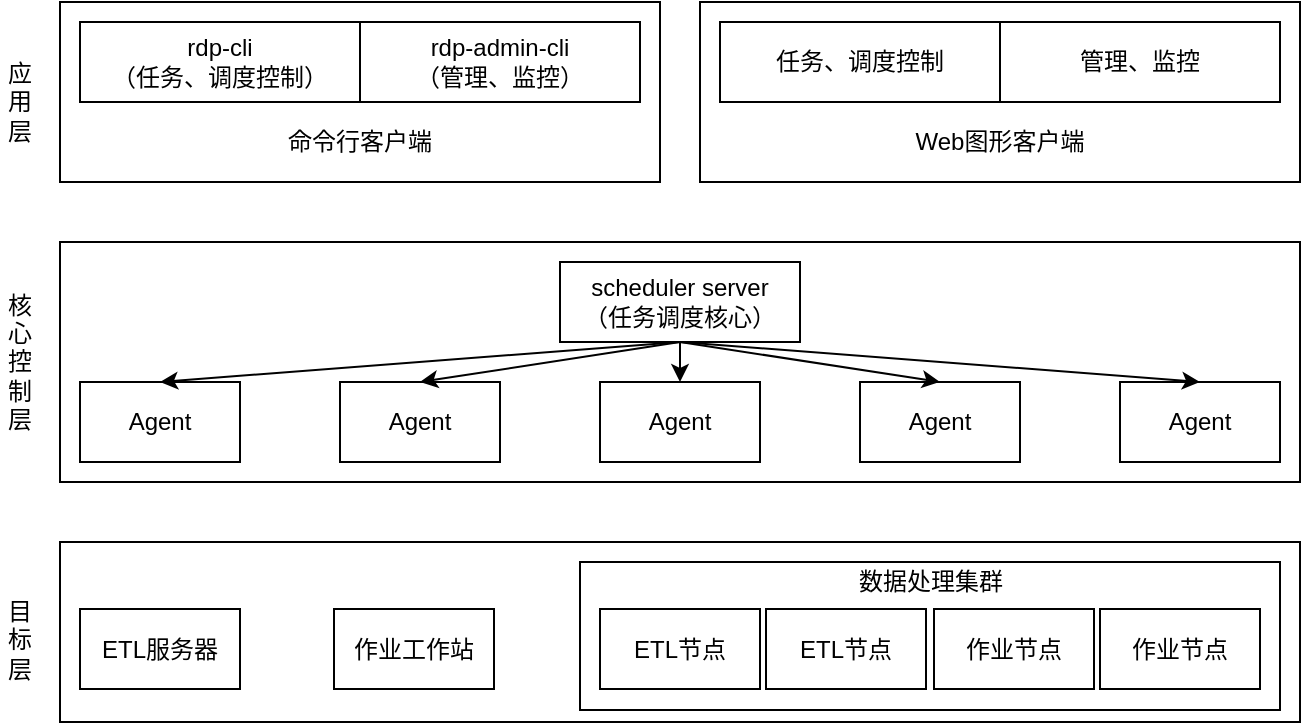 <mxfile userAgent="Mozilla/5.0 (X11; Linux x86_64) AppleWebKit/537.36 (KHTML, like Gecko) draw.io/8.8.0 Chrome/61.0.316.100 Electron/2.0.2 Safari/537.36" version="8.9.7" editor="www.draw.io" type="device"><diagram id="e58dbac2-e212-90fb-4791-46ccacffe640" name="任务高度架构"><mxGraphModel dx="1375" dy="837" grid="1" gridSize="10" guides="1" tooltips="1" connect="1" arrows="1" fold="1" page="1" pageScale="1" pageWidth="1169" pageHeight="827" background="#ffffff" math="0" shadow="0"><root><mxCell id="0"/><mxCell id="1" parent="0"/><mxCell id="41" value="" style="rounded=0;whiteSpace=wrap;html=1;shadow=0;fillColor=none;gradientColor=none;" vertex="1" parent="1"><mxGeometry x="370" y="350" width="350" height="74" as="geometry"/></mxCell><mxCell id="29" value="" style="rounded=0;whiteSpace=wrap;html=1;shadow=0;fillColor=none;gradientColor=none;" vertex="1" parent="1"><mxGeometry x="110" y="190" width="620" height="120" as="geometry"/></mxCell><mxCell id="20" value="" style="rounded=0;whiteSpace=wrap;html=1;shadow=0;fillColor=none;gradientColor=none;" vertex="1" parent="1"><mxGeometry x="430" y="70" width="300" height="90" as="geometry"/></mxCell><mxCell id="19" value="" style="rounded=0;whiteSpace=wrap;html=1;shadow=0;fillColor=none;gradientColor=none;" vertex="1" parent="1"><mxGeometry x="110" y="70" width="300" height="90" as="geometry"/></mxCell><mxCell id="11" value="应&lt;br&gt;用&lt;br&gt;层" style="text;html=1;strokeColor=none;fillColor=none;align=center;verticalAlign=middle;whiteSpace=wrap;rounded=0;shadow=0;" vertex="1" parent="1"><mxGeometry x="80" y="95" width="20" height="50" as="geometry"/></mxCell><mxCell id="12" value="核心&lt;br&gt;控制层&lt;br&gt;" style="text;html=1;strokeColor=none;fillColor=none;align=center;verticalAlign=middle;whiteSpace=wrap;rounded=0;shadow=0;" vertex="1" parent="1"><mxGeometry x="80" y="225" width="20" height="50" as="geometry"/></mxCell><mxCell id="13" value="目标层" style="text;html=1;strokeColor=none;fillColor=none;align=center;verticalAlign=middle;whiteSpace=wrap;rounded=0;shadow=0;" vertex="1" parent="1"><mxGeometry x="80" y="363.5" width="20" height="50" as="geometry"/></mxCell><mxCell id="14" value="rdp-cli&lt;br&gt;（任务、调度控制）&lt;br&gt;" style="rounded=0;whiteSpace=wrap;html=1;shadow=0;fillColor=none;gradientColor=none;" vertex="1" parent="1"><mxGeometry x="120" y="80" width="140" height="40" as="geometry"/></mxCell><mxCell id="15" value="rdp-admin-cli&lt;br&gt;（管理、监控）&lt;br&gt;" style="rounded=0;whiteSpace=wrap;html=1;shadow=0;fillColor=none;gradientColor=none;" vertex="1" parent="1"><mxGeometry x="260" y="80" width="140" height="40" as="geometry"/></mxCell><mxCell id="17" value="任务、调度控制" style="rounded=0;whiteSpace=wrap;html=1;shadow=0;fillColor=none;gradientColor=none;" vertex="1" parent="1"><mxGeometry x="440" y="80" width="140" height="40" as="geometry"/></mxCell><mxCell id="18" value="管理、监控" style="rounded=0;whiteSpace=wrap;html=1;shadow=0;fillColor=none;gradientColor=none;" vertex="1" parent="1"><mxGeometry x="580" y="80" width="140" height="40" as="geometry"/></mxCell><mxCell id="21" value="命令行客户端" style="text;html=1;strokeColor=none;fillColor=none;align=center;verticalAlign=middle;whiteSpace=wrap;rounded=0;shadow=0;" vertex="1" parent="1"><mxGeometry x="220" y="130" width="80" height="20" as="geometry"/></mxCell><mxCell id="22" value="Web图形客户端" style="text;html=1;strokeColor=none;fillColor=none;align=center;verticalAlign=middle;whiteSpace=wrap;rounded=0;shadow=0;" vertex="1" parent="1"><mxGeometry x="535" y="130" width="90" height="20" as="geometry"/></mxCell><mxCell id="30" style="rounded=0;html=1;exitX=0.5;exitY=1;jettySize=auto;orthogonalLoop=1;entryX=0.5;entryY=0;" edge="1" parent="1" source="23" target="24"><mxGeometry relative="1" as="geometry"/></mxCell><mxCell id="31" style="edgeStyle=none;rounded=0;html=1;exitX=0.5;exitY=1;entryX=0.5;entryY=0;jettySize=auto;orthogonalLoop=1;" edge="1" parent="1" source="23" target="27"><mxGeometry relative="1" as="geometry"/></mxCell><mxCell id="32" style="edgeStyle=none;rounded=0;html=1;exitX=0.5;exitY=1;entryX=0.5;entryY=0;jettySize=auto;orthogonalLoop=1;" edge="1" parent="1" source="23" target="28"><mxGeometry relative="1" as="geometry"/></mxCell><mxCell id="33" style="edgeStyle=none;rounded=0;html=1;exitX=0.5;exitY=1;entryX=0.5;entryY=0;jettySize=auto;orthogonalLoop=1;" edge="1" parent="1" source="23" target="26"><mxGeometry relative="1" as="geometry"/></mxCell><mxCell id="34" style="edgeStyle=none;rounded=0;html=1;exitX=0.5;exitY=1;entryX=0.5;entryY=0;jettySize=auto;orthogonalLoop=1;" edge="1" parent="1" source="23" target="25"><mxGeometry relative="1" as="geometry"/></mxCell><mxCell id="23" value="scheduler server&lt;br&gt;（任务调度核心）&lt;br&gt;" style="rounded=0;whiteSpace=wrap;html=1;shadow=0;fillColor=none;gradientColor=none;" vertex="1" parent="1"><mxGeometry x="360" y="200" width="120" height="40" as="geometry"/></mxCell><mxCell id="24" value="Agent&lt;br&gt;" style="rounded=0;whiteSpace=wrap;html=1;shadow=0;fillColor=none;gradientColor=none;" vertex="1" parent="1"><mxGeometry x="120" y="260" width="80" height="40" as="geometry"/></mxCell><mxCell id="25" value="Agent&lt;br&gt;" style="rounded=0;whiteSpace=wrap;html=1;shadow=0;fillColor=none;gradientColor=none;" vertex="1" parent="1"><mxGeometry x="640" y="260" width="80" height="40" as="geometry"/></mxCell><mxCell id="26" value="Agent&lt;br&gt;" style="rounded=0;whiteSpace=wrap;html=1;shadow=0;fillColor=none;gradientColor=none;" vertex="1" parent="1"><mxGeometry x="510" y="260" width="80" height="40" as="geometry"/></mxCell><mxCell id="27" value="Agent&lt;br&gt;" style="rounded=0;whiteSpace=wrap;html=1;shadow=0;fillColor=none;gradientColor=none;" vertex="1" parent="1"><mxGeometry x="250" y="260" width="80" height="40" as="geometry"/></mxCell><mxCell id="28" value="Agent&lt;br&gt;" style="rounded=0;whiteSpace=wrap;html=1;shadow=0;fillColor=none;gradientColor=none;" vertex="1" parent="1"><mxGeometry x="380" y="260" width="80" height="40" as="geometry"/></mxCell><mxCell id="35" value="ETL服务器&lt;br&gt;" style="rounded=0;whiteSpace=wrap;html=1;shadow=0;fillColor=none;gradientColor=none;" vertex="1" parent="1"><mxGeometry x="120" y="373.5" width="80" height="40" as="geometry"/></mxCell><mxCell id="36" value="作业工作站&lt;br&gt;" style="rounded=0;whiteSpace=wrap;html=1;shadow=0;fillColor=none;gradientColor=none;" vertex="1" parent="1"><mxGeometry x="247" y="373.5" width="80" height="40" as="geometry"/></mxCell><mxCell id="43" value="" style="group" vertex="1" connectable="0" parent="1"><mxGeometry x="370" y="350" width="350" height="74" as="geometry"/></mxCell><mxCell id="37" value="ETL节点&lt;br&gt;" style="rounded=0;whiteSpace=wrap;html=1;shadow=0;fillColor=none;gradientColor=none;" vertex="1" parent="43"><mxGeometry x="10" y="23.5" width="80" height="40" as="geometry"/></mxCell><mxCell id="38" value="作业节点&lt;br&gt;" style="rounded=0;whiteSpace=wrap;html=1;shadow=0;fillColor=none;gradientColor=none;" vertex="1" parent="43"><mxGeometry x="177" y="23.5" width="80" height="40" as="geometry"/></mxCell><mxCell id="39" value="ETL节点&lt;br&gt;" style="rounded=0;whiteSpace=wrap;html=1;shadow=0;fillColor=none;gradientColor=none;" vertex="1" parent="43"><mxGeometry x="93" y="23.5" width="80" height="40" as="geometry"/></mxCell><mxCell id="40" value="作业节点&lt;br&gt;" style="rounded=0;whiteSpace=wrap;html=1;shadow=0;fillColor=none;gradientColor=none;" vertex="1" parent="43"><mxGeometry x="260" y="23.5" width="80" height="40" as="geometry"/></mxCell><mxCell id="42" value="数据处理集群" style="text;html=1;strokeColor=none;fillColor=none;align=center;verticalAlign=middle;whiteSpace=wrap;rounded=0;shadow=0;" vertex="1" parent="43"><mxGeometry x="136.5" width="77" height="20" as="geometry"/></mxCell><mxCell id="44" value="" style="rounded=0;whiteSpace=wrap;html=1;shadow=0;fillColor=none;gradientColor=none;" vertex="1" parent="1"><mxGeometry x="110" y="340" width="620" height="90" as="geometry"/></mxCell></root></mxGraphModel></diagram></mxfile>